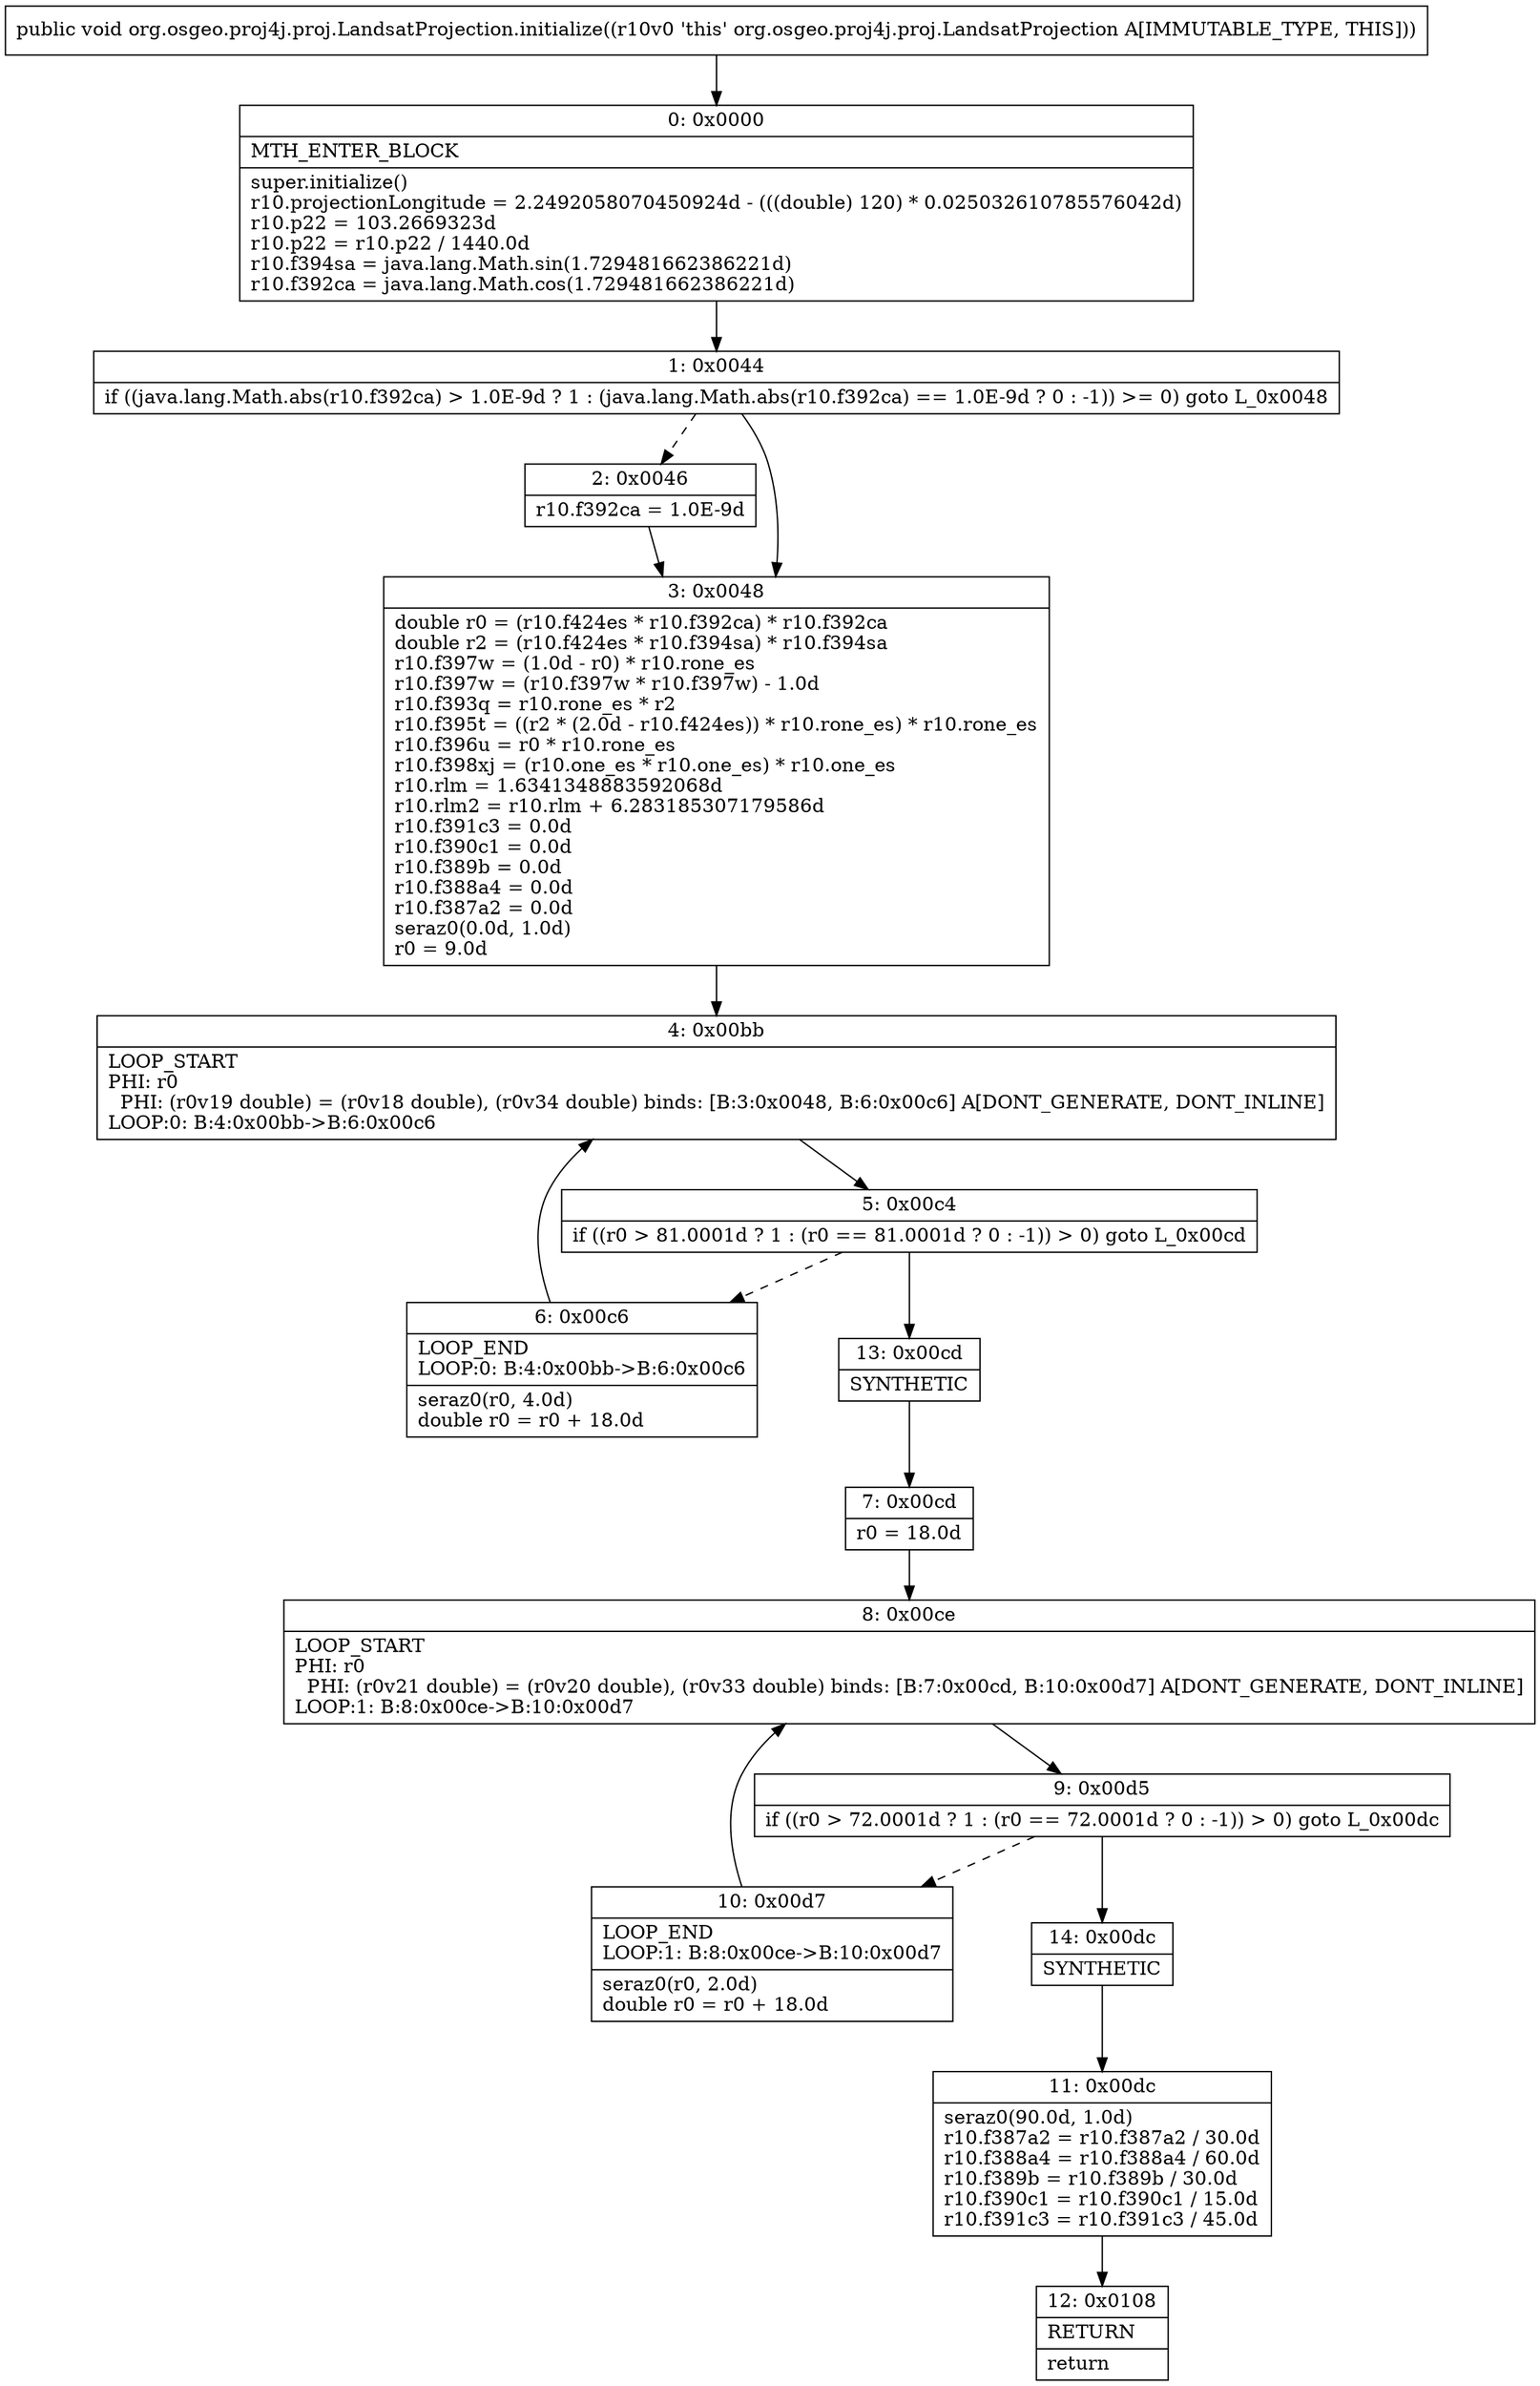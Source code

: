 digraph "CFG fororg.osgeo.proj4j.proj.LandsatProjection.initialize()V" {
Node_0 [shape=record,label="{0\:\ 0x0000|MTH_ENTER_BLOCK\l|super.initialize()\lr10.projectionLongitude = 2.2492058070450924d \- (((double) 120) * 0.025032610785576042d)\lr10.p22 = 103.2669323d\lr10.p22 = r10.p22 \/ 1440.0d\lr10.f394sa = java.lang.Math.sin(1.729481662386221d)\lr10.f392ca = java.lang.Math.cos(1.729481662386221d)\l}"];
Node_1 [shape=record,label="{1\:\ 0x0044|if ((java.lang.Math.abs(r10.f392ca) \> 1.0E\-9d ? 1 : (java.lang.Math.abs(r10.f392ca) == 1.0E\-9d ? 0 : \-1)) \>= 0) goto L_0x0048\l}"];
Node_2 [shape=record,label="{2\:\ 0x0046|r10.f392ca = 1.0E\-9d\l}"];
Node_3 [shape=record,label="{3\:\ 0x0048|double r0 = (r10.f424es * r10.f392ca) * r10.f392ca\ldouble r2 = (r10.f424es * r10.f394sa) * r10.f394sa\lr10.f397w = (1.0d \- r0) * r10.rone_es\lr10.f397w = (r10.f397w * r10.f397w) \- 1.0d\lr10.f393q = r10.rone_es * r2\lr10.f395t = ((r2 * (2.0d \- r10.f424es)) * r10.rone_es) * r10.rone_es\lr10.f396u = r0 * r10.rone_es\lr10.f398xj = (r10.one_es * r10.one_es) * r10.one_es\lr10.rlm = 1.6341348883592068d\lr10.rlm2 = r10.rlm + 6.283185307179586d\lr10.f391c3 = 0.0d\lr10.f390c1 = 0.0d\lr10.f389b = 0.0d\lr10.f388a4 = 0.0d\lr10.f387a2 = 0.0d\lseraz0(0.0d, 1.0d)\lr0 = 9.0d\l}"];
Node_4 [shape=record,label="{4\:\ 0x00bb|LOOP_START\lPHI: r0 \l  PHI: (r0v19 double) = (r0v18 double), (r0v34 double) binds: [B:3:0x0048, B:6:0x00c6] A[DONT_GENERATE, DONT_INLINE]\lLOOP:0: B:4:0x00bb\-\>B:6:0x00c6\l}"];
Node_5 [shape=record,label="{5\:\ 0x00c4|if ((r0 \> 81.0001d ? 1 : (r0 == 81.0001d ? 0 : \-1)) \> 0) goto L_0x00cd\l}"];
Node_6 [shape=record,label="{6\:\ 0x00c6|LOOP_END\lLOOP:0: B:4:0x00bb\-\>B:6:0x00c6\l|seraz0(r0, 4.0d)\ldouble r0 = r0 + 18.0d\l}"];
Node_7 [shape=record,label="{7\:\ 0x00cd|r0 = 18.0d\l}"];
Node_8 [shape=record,label="{8\:\ 0x00ce|LOOP_START\lPHI: r0 \l  PHI: (r0v21 double) = (r0v20 double), (r0v33 double) binds: [B:7:0x00cd, B:10:0x00d7] A[DONT_GENERATE, DONT_INLINE]\lLOOP:1: B:8:0x00ce\-\>B:10:0x00d7\l}"];
Node_9 [shape=record,label="{9\:\ 0x00d5|if ((r0 \> 72.0001d ? 1 : (r0 == 72.0001d ? 0 : \-1)) \> 0) goto L_0x00dc\l}"];
Node_10 [shape=record,label="{10\:\ 0x00d7|LOOP_END\lLOOP:1: B:8:0x00ce\-\>B:10:0x00d7\l|seraz0(r0, 2.0d)\ldouble r0 = r0 + 18.0d\l}"];
Node_11 [shape=record,label="{11\:\ 0x00dc|seraz0(90.0d, 1.0d)\lr10.f387a2 = r10.f387a2 \/ 30.0d\lr10.f388a4 = r10.f388a4 \/ 60.0d\lr10.f389b = r10.f389b \/ 30.0d\lr10.f390c1 = r10.f390c1 \/ 15.0d\lr10.f391c3 = r10.f391c3 \/ 45.0d\l}"];
Node_12 [shape=record,label="{12\:\ 0x0108|RETURN\l|return\l}"];
Node_13 [shape=record,label="{13\:\ 0x00cd|SYNTHETIC\l}"];
Node_14 [shape=record,label="{14\:\ 0x00dc|SYNTHETIC\l}"];
MethodNode[shape=record,label="{public void org.osgeo.proj4j.proj.LandsatProjection.initialize((r10v0 'this' org.osgeo.proj4j.proj.LandsatProjection A[IMMUTABLE_TYPE, THIS])) }"];
MethodNode -> Node_0;
Node_0 -> Node_1;
Node_1 -> Node_2[style=dashed];
Node_1 -> Node_3;
Node_2 -> Node_3;
Node_3 -> Node_4;
Node_4 -> Node_5;
Node_5 -> Node_6[style=dashed];
Node_5 -> Node_13;
Node_6 -> Node_4;
Node_7 -> Node_8;
Node_8 -> Node_9;
Node_9 -> Node_10[style=dashed];
Node_9 -> Node_14;
Node_10 -> Node_8;
Node_11 -> Node_12;
Node_13 -> Node_7;
Node_14 -> Node_11;
}

